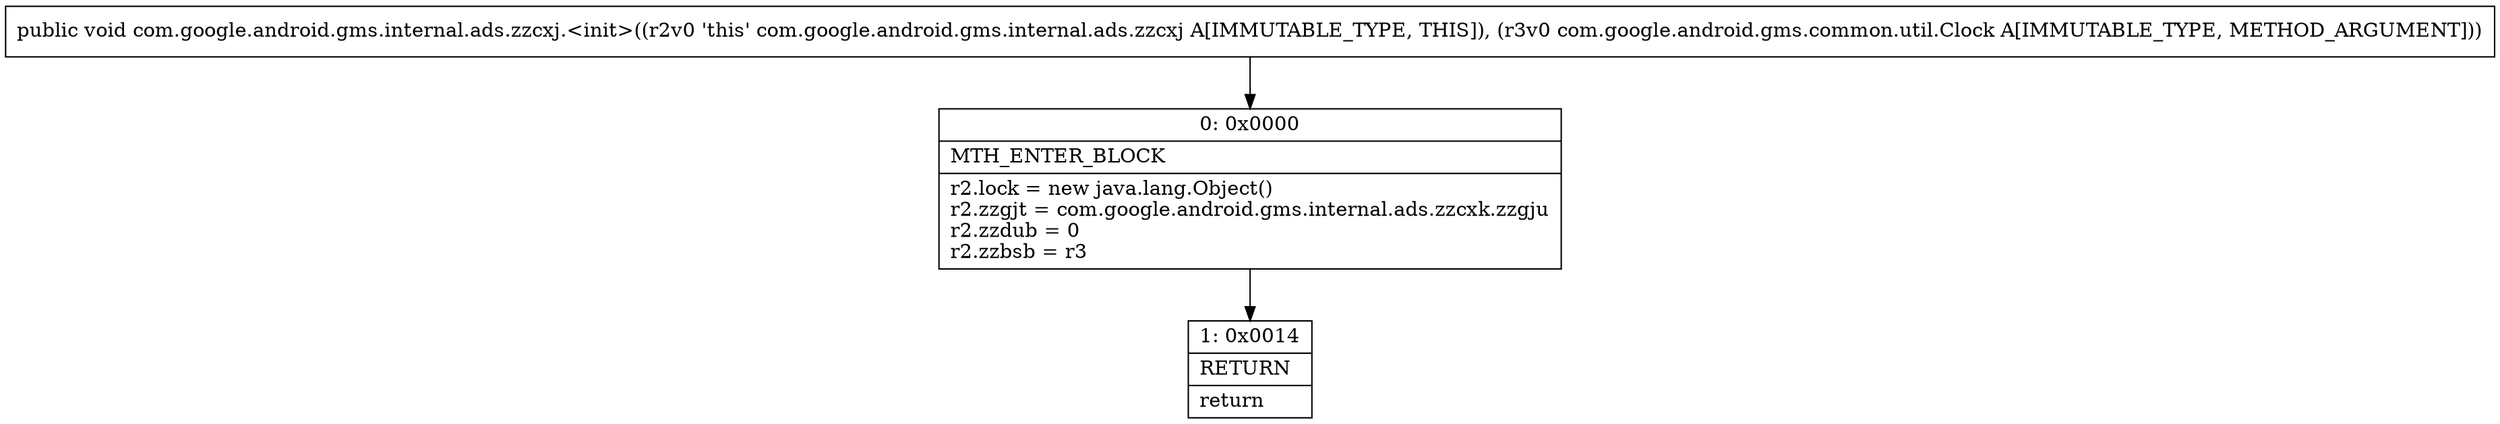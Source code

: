 digraph "CFG forcom.google.android.gms.internal.ads.zzcxj.\<init\>(Lcom\/google\/android\/gms\/common\/util\/Clock;)V" {
Node_0 [shape=record,label="{0\:\ 0x0000|MTH_ENTER_BLOCK\l|r2.lock = new java.lang.Object()\lr2.zzgjt = com.google.android.gms.internal.ads.zzcxk.zzgju\lr2.zzdub = 0\lr2.zzbsb = r3\l}"];
Node_1 [shape=record,label="{1\:\ 0x0014|RETURN\l|return\l}"];
MethodNode[shape=record,label="{public void com.google.android.gms.internal.ads.zzcxj.\<init\>((r2v0 'this' com.google.android.gms.internal.ads.zzcxj A[IMMUTABLE_TYPE, THIS]), (r3v0 com.google.android.gms.common.util.Clock A[IMMUTABLE_TYPE, METHOD_ARGUMENT])) }"];
MethodNode -> Node_0;
Node_0 -> Node_1;
}

